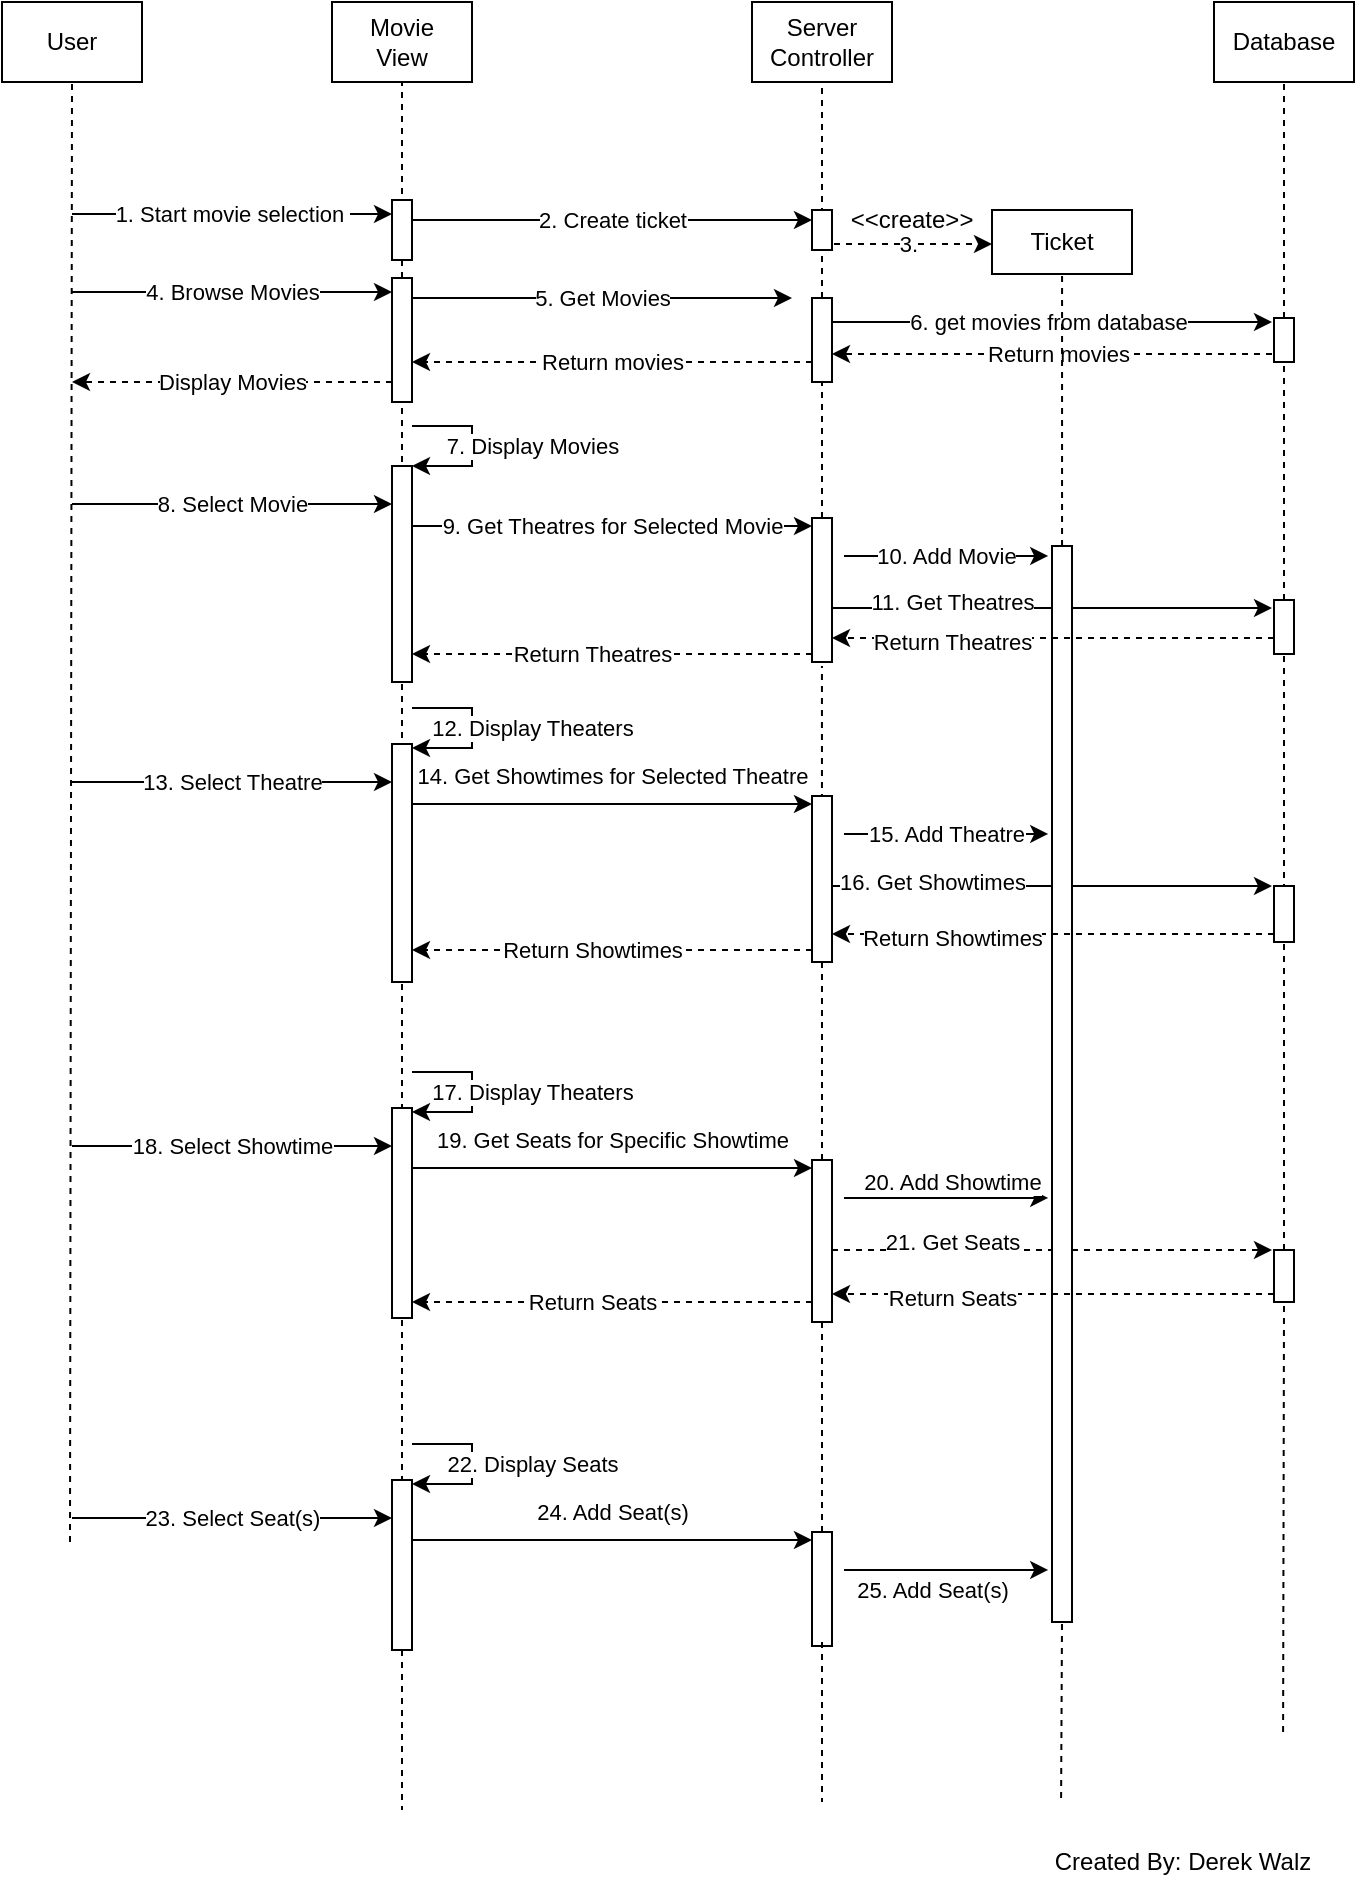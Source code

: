 <mxfile>
    <diagram id="HQVxqp-asWu2-7wyOobS" name="Page-1">
        <mxGraphModel dx="878" dy="733" grid="1" gridSize="10" guides="1" tooltips="1" connect="1" arrows="1" fold="1" page="1" pageScale="1" pageWidth="850" pageHeight="1100" background="#FFFFFF" math="0" shadow="0">
            <root>
                <mxCell id="0"/>
                <mxCell id="1" parent="0"/>
                <mxCell id="47" value="11. Get Theatres" style="endArrow=classic;html=1;rounded=0;labelBackgroundColor=#FFFFFF;fontColor=#000000;strokeColor=#000000;" parent="1" edge="1">
                    <mxGeometry x="-0.455" y="3" width="50" height="50" relative="1" as="geometry">
                        <mxPoint x="440" y="383" as="sourcePoint"/>
                        <mxPoint x="660" y="383" as="targetPoint"/>
                        <mxPoint as="offset"/>
                    </mxGeometry>
                </mxCell>
                <mxCell id="3" value="" style="endArrow=none;dashed=1;html=1;fontColor=#000000;strokeColor=#000000;entryX=0.5;entryY=1;entryDx=0;entryDy=0;" parent="1" target="86" edge="1">
                    <mxGeometry width="50" height="50" relative="1" as="geometry">
                        <mxPoint x="59" y="850" as="sourcePoint"/>
                        <mxPoint x="59" y="180" as="targetPoint"/>
                    </mxGeometry>
                </mxCell>
                <mxCell id="4" value="Movie&lt;br&gt;View" style="rounded=0;whiteSpace=wrap;html=1;fontColor=#000000;strokeColor=#000000;fillColor=#FFFFFF;" parent="1" vertex="1">
                    <mxGeometry x="190" y="80" width="70" height="40" as="geometry"/>
                </mxCell>
                <mxCell id="5" value="Server&lt;br&gt;Controller" style="rounded=0;whiteSpace=wrap;html=1;fontColor=#000000;strokeColor=#000000;fillColor=#FFFFFF;" parent="1" vertex="1">
                    <mxGeometry x="400" y="80" width="70" height="40" as="geometry"/>
                </mxCell>
                <mxCell id="6" value="Database" style="rounded=0;whiteSpace=wrap;html=1;fontColor=#000000;strokeColor=#000000;fillColor=#FFFFFF;" parent="1" vertex="1">
                    <mxGeometry x="631" y="80" width="70" height="40" as="geometry"/>
                </mxCell>
                <mxCell id="7" value="" style="endArrow=none;dashed=1;html=1;fontColor=#000000;strokeColor=#000000;entryX=0.5;entryY=1;entryDx=0;entryDy=0;startArrow=none;" parent="1" source="13" target="4" edge="1">
                    <mxGeometry width="50" height="50" relative="1" as="geometry">
                        <mxPoint x="225" y="570" as="sourcePoint"/>
                        <mxPoint x="225" y="180" as="targetPoint"/>
                    </mxGeometry>
                </mxCell>
                <mxCell id="8" value="" style="endArrow=none;dashed=1;html=1;fontColor=#000000;strokeColor=#000000;startArrow=none;" parent="1" source="15" edge="1">
                    <mxGeometry width="50" height="50" relative="1" as="geometry">
                        <mxPoint x="434.5" y="570" as="sourcePoint"/>
                        <mxPoint x="435" y="120" as="targetPoint"/>
                    </mxGeometry>
                </mxCell>
                <mxCell id="9" value="" style="endArrow=none;dashed=1;html=1;fontColor=#000000;strokeColor=#000000;startArrow=none;" parent="1" source="17" edge="1">
                    <mxGeometry width="50" height="50" relative="1" as="geometry">
                        <mxPoint x="665.5" y="570" as="sourcePoint"/>
                        <mxPoint x="666" y="120" as="targetPoint"/>
                    </mxGeometry>
                </mxCell>
                <mxCell id="12" value="5. Get Movies" style="endArrow=classic;html=1;labelBackgroundColor=#FFFFFF;fontColor=#000000;strokeColor=#000000;" parent="1" edge="1">
                    <mxGeometry width="50" height="50" relative="1" as="geometry">
                        <mxPoint x="230" y="228" as="sourcePoint"/>
                        <mxPoint x="420" y="228" as="targetPoint"/>
                    </mxGeometry>
                </mxCell>
                <mxCell id="13" value="" style="rounded=0;whiteSpace=wrap;html=1;fontColor=#000000;strokeColor=#000000;fillColor=#FFFFFF;" parent="1" vertex="1">
                    <mxGeometry x="220" y="218" width="10" height="62" as="geometry"/>
                </mxCell>
                <mxCell id="14" value="" style="endArrow=none;dashed=1;html=1;fontColor=#000000;strokeColor=#000000;entryX=0.5;entryY=1;entryDx=0;entryDy=0;" parent="1" target="13" edge="1">
                    <mxGeometry width="50" height="50" relative="1" as="geometry">
                        <mxPoint x="225" y="850" as="sourcePoint"/>
                        <mxPoint x="225" y="120" as="targetPoint"/>
                    </mxGeometry>
                </mxCell>
                <mxCell id="24" value="6. get movies from database" style="edgeStyle=none;html=1;labelBackgroundColor=#FFFFFF;fontColor=#000000;strokeColor=#000000;" parent="1" edge="1">
                    <mxGeometry relative="1" as="geometry">
                        <mxPoint x="660" y="240" as="targetPoint"/>
                        <mxPoint x="435" y="240" as="sourcePoint"/>
                    </mxGeometry>
                </mxCell>
                <mxCell id="15" value="" style="rounded=0;whiteSpace=wrap;html=1;fontColor=#000000;strokeColor=#000000;fillColor=#FFFFFF;" parent="1" vertex="1">
                    <mxGeometry x="430" y="228" width="10" height="42" as="geometry"/>
                </mxCell>
                <mxCell id="16" value="" style="endArrow=none;dashed=1;html=1;fontColor=#000000;strokeColor=#000000;startArrow=none;" parent="1" source="37" edge="1">
                    <mxGeometry width="50" height="50" relative="1" as="geometry">
                        <mxPoint x="434.5" y="604" as="sourcePoint"/>
                        <mxPoint x="435" y="270" as="targetPoint"/>
                    </mxGeometry>
                </mxCell>
                <mxCell id="88" value="Return movies" style="edgeStyle=none;html=1;entryX=1;entryY=0.75;entryDx=0;entryDy=0;strokeColor=#000000;dashed=1;labelBackgroundColor=#FFFFFF;fontColor=#000000;" parent="1" edge="1">
                    <mxGeometry relative="1" as="geometry">
                        <mxPoint x="666" y="256" as="sourcePoint"/>
                        <mxPoint x="440" y="256" as="targetPoint"/>
                    </mxGeometry>
                </mxCell>
                <mxCell id="17" value="" style="rounded=0;whiteSpace=wrap;html=1;fontColor=#000000;strokeColor=#000000;fillColor=#FFFFFF;" parent="1" vertex="1">
                    <mxGeometry x="661" y="238" width="10" height="22" as="geometry"/>
                </mxCell>
                <mxCell id="18" value="" style="endArrow=none;dashed=1;html=1;fontColor=#000000;strokeColor=#000000;startArrow=none;entryX=0.5;entryY=1;entryDx=0;entryDy=0;" parent="1" source="45" target="17" edge="1">
                    <mxGeometry width="50" height="50" relative="1" as="geometry">
                        <mxPoint x="665.5" y="604" as="sourcePoint"/>
                        <mxPoint x="666" y="294" as="targetPoint"/>
                    </mxGeometry>
                </mxCell>
                <mxCell id="23" value="4. Browse Movies" style="endArrow=classic;html=1;labelBackgroundColor=#FFFFFF;fontColor=#000000;strokeColor=#000000;" parent="1" edge="1">
                    <mxGeometry width="50" height="50" relative="1" as="geometry">
                        <mxPoint x="60" y="225" as="sourcePoint"/>
                        <mxPoint x="220" y="225" as="targetPoint"/>
                    </mxGeometry>
                </mxCell>
                <mxCell id="25" value="7. Display Movies" style="endArrow=classic;html=1;labelBackgroundColor=#FFFFFF;fontColor=#000000;strokeColor=#000000;edgeStyle=orthogonalEdgeStyle;rounded=0;" parent="1" edge="1">
                    <mxGeometry y="30" width="50" height="50" relative="1" as="geometry">
                        <mxPoint x="230" y="292" as="sourcePoint"/>
                        <mxPoint x="230" y="312" as="targetPoint"/>
                        <Array as="points">
                            <mxPoint x="260" y="292"/>
                            <mxPoint x="260" y="312"/>
                        </Array>
                        <mxPoint as="offset"/>
                    </mxGeometry>
                </mxCell>
                <mxCell id="26" value="" style="rounded=0;whiteSpace=wrap;html=1;fontColor=#000000;strokeColor=#000000;fillColor=#FFFFFF;" parent="1" vertex="1">
                    <mxGeometry x="220" y="312" width="10" height="108" as="geometry"/>
                </mxCell>
                <mxCell id="27" value="8. Select Movie" style="endArrow=classic;html=1;labelBackgroundColor=#FFFFFF;fontColor=#000000;strokeColor=#000000;" parent="1" edge="1">
                    <mxGeometry width="50" height="50" relative="1" as="geometry">
                        <mxPoint x="60" y="331" as="sourcePoint"/>
                        <mxPoint x="220" y="331" as="targetPoint"/>
                    </mxGeometry>
                </mxCell>
                <mxCell id="28" value="Ticket" style="rounded=0;whiteSpace=wrap;html=1;fontColor=#000000;strokeColor=#000000;fillColor=#FFFFFF;" parent="1" vertex="1">
                    <mxGeometry x="520" y="184" width="70" height="32" as="geometry"/>
                </mxCell>
                <mxCell id="29" value="2. Create ticket" style="endArrow=classic;html=1;labelBackgroundColor=#FFFFFF;fontColor=#000000;strokeColor=#000000;entryX=0;entryY=0.25;entryDx=0;entryDy=0;" parent="1" target="32" edge="1">
                    <mxGeometry width="50" height="50" relative="1" as="geometry">
                        <mxPoint x="230.0" y="189.0" as="sourcePoint"/>
                        <mxPoint x="420" y="189.0" as="targetPoint"/>
                    </mxGeometry>
                </mxCell>
                <mxCell id="30" value="" style="rounded=0;whiteSpace=wrap;html=1;fontColor=#000000;strokeColor=#000000;fillColor=#FFFFFF;" parent="1" vertex="1">
                    <mxGeometry x="220" y="179" width="10" height="30" as="geometry"/>
                </mxCell>
                <mxCell id="31" value="3." style="edgeStyle=none;html=1;labelBackgroundColor=#FFFFFF;fontColor=#000000;strokeColor=#000000;dashed=1;" parent="1" edge="1">
                    <mxGeometry relative="1" as="geometry">
                        <mxPoint x="520" y="201" as="targetPoint"/>
                        <mxPoint x="435" y="201" as="sourcePoint"/>
                    </mxGeometry>
                </mxCell>
                <mxCell id="32" value="" style="rounded=0;whiteSpace=wrap;html=1;fontColor=#000000;strokeColor=#000000;fillColor=#FFFFFF;" parent="1" vertex="1">
                    <mxGeometry x="430" y="184" width="10" height="20" as="geometry"/>
                </mxCell>
                <mxCell id="34" value="1. Start movie selection&amp;nbsp;" style="endArrow=classic;html=1;labelBackgroundColor=#FFFFFF;fontColor=#000000;strokeColor=#000000;" parent="1" edge="1">
                    <mxGeometry width="50" height="50" relative="1" as="geometry">
                        <mxPoint x="60.0" y="186" as="sourcePoint"/>
                        <mxPoint x="220.0" y="186" as="targetPoint"/>
                    </mxGeometry>
                </mxCell>
                <mxCell id="35" value="&amp;lt;&amp;lt;create&amp;gt;&amp;gt;" style="text;html=1;strokeColor=none;fillColor=none;align=center;verticalAlign=middle;whiteSpace=wrap;rounded=0;fontColor=#000000;" parent="1" vertex="1">
                    <mxGeometry x="450" y="174" width="60" height="30" as="geometry"/>
                </mxCell>
                <mxCell id="36" value="" style="endArrow=none;dashed=1;html=1;fontColor=#000000;strokeColor=#000000;startArrow=none;" parent="1" source="40" edge="1">
                    <mxGeometry width="50" height="50" relative="1" as="geometry">
                        <mxPoint x="555" y="570" as="sourcePoint"/>
                        <mxPoint x="555.035" y="216" as="targetPoint"/>
                    </mxGeometry>
                </mxCell>
                <mxCell id="38" value="9. Get Theatres for Selected Movie" style="endArrow=classic;html=1;labelBackgroundColor=#FFFFFF;fontColor=#000000;strokeColor=#000000;entryX=0;entryY=0;entryDx=0;entryDy=0;" parent="1" edge="1">
                    <mxGeometry width="50" height="50" relative="1" as="geometry">
                        <mxPoint x="230" y="342" as="sourcePoint"/>
                        <mxPoint x="430" y="342.0" as="targetPoint"/>
                    </mxGeometry>
                </mxCell>
                <mxCell id="37" value="" style="rounded=0;whiteSpace=wrap;html=1;fontColor=#000000;strokeColor=#000000;fillColor=#FFFFFF;" parent="1" vertex="1">
                    <mxGeometry x="430" y="338" width="10" height="72" as="geometry"/>
                </mxCell>
                <mxCell id="41" value="" style="endArrow=none;dashed=1;html=1;fontColor=#000000;strokeColor=#000000;entryX=0.5;entryY=1;entryDx=0;entryDy=0;" parent="1" target="40" edge="1">
                    <mxGeometry width="50" height="50" relative="1" as="geometry">
                        <mxPoint x="554.55" y="978" as="sourcePoint"/>
                        <mxPoint x="554.55" y="918" as="targetPoint"/>
                    </mxGeometry>
                </mxCell>
                <mxCell id="42" value="10. Add Movie" style="endArrow=classic;html=1;rounded=0;labelBackgroundColor=#FFFFFF;fontColor=#000000;strokeColor=#000000;entryX=-0.789;entryY=0.026;entryDx=0;entryDy=0;entryPerimeter=0;" parent="1" edge="1">
                    <mxGeometry width="50" height="50" relative="1" as="geometry">
                        <mxPoint x="446" y="357" as="sourcePoint"/>
                        <mxPoint x="548.11" y="356.992" as="targetPoint"/>
                    </mxGeometry>
                </mxCell>
                <mxCell id="44" value="" style="endArrow=none;dashed=1;html=1;fontColor=#000000;strokeColor=#000000;exitX=0.5;exitY=0;exitDx=0;exitDy=0;" parent="1" source="71" edge="1">
                    <mxGeometry width="50" height="50" relative="1" as="geometry">
                        <mxPoint x="434.5" y="616" as="sourcePoint"/>
                        <mxPoint x="434.97" y="412" as="targetPoint"/>
                    </mxGeometry>
                </mxCell>
                <mxCell id="45" value="" style="rounded=0;whiteSpace=wrap;html=1;fontColor=#000000;strokeColor=#000000;fillColor=#FFFFFF;" parent="1" vertex="1">
                    <mxGeometry x="661" y="379" width="10" height="27" as="geometry"/>
                </mxCell>
                <mxCell id="46" value="" style="endArrow=none;dashed=1;html=1;fontColor=#000000;strokeColor=#000000;entryX=0.5;entryY=1;entryDx=0;entryDy=0;exitX=0.5;exitY=0;exitDx=0;exitDy=0;" parent="1" source="74" target="45" edge="1">
                    <mxGeometry width="50" height="50" relative="1" as="geometry">
                        <mxPoint x="666" y="624" as="sourcePoint"/>
                        <mxPoint x="665.98" y="412" as="targetPoint"/>
                    </mxGeometry>
                </mxCell>
                <mxCell id="48" value="12. Display Theaters" style="endArrow=classic;html=1;labelBackgroundColor=#FFFFFF;fontColor=#000000;strokeColor=#000000;edgeStyle=orthogonalEdgeStyle;rounded=0;" parent="1" edge="1">
                    <mxGeometry y="30" width="50" height="50" relative="1" as="geometry">
                        <mxPoint x="230" y="433" as="sourcePoint"/>
                        <mxPoint x="230" y="453" as="targetPoint"/>
                        <Array as="points">
                            <mxPoint x="260" y="433"/>
                            <mxPoint x="260" y="453"/>
                        </Array>
                        <mxPoint as="offset"/>
                    </mxGeometry>
                </mxCell>
                <mxCell id="49" value="16. Get Showtimes" style="endArrow=classic;html=1;rounded=0;labelBackgroundColor=#FFFFFF;fontColor=#000000;strokeColor=#000000;" parent="1" edge="1">
                    <mxGeometry x="-0.545" y="2" width="50" height="50" relative="1" as="geometry">
                        <mxPoint x="440" y="522.0" as="sourcePoint"/>
                        <mxPoint x="660" y="522.0" as="targetPoint"/>
                        <mxPoint as="offset"/>
                    </mxGeometry>
                </mxCell>
                <mxCell id="50" value="" style="rounded=0;whiteSpace=wrap;html=1;fontColor=#000000;strokeColor=#000000;fillColor=#FFFFFF;" parent="1" vertex="1">
                    <mxGeometry x="220" y="451" width="10" height="119" as="geometry"/>
                </mxCell>
                <mxCell id="51" value="13. Select Theatre" style="endArrow=classic;html=1;labelBackgroundColor=#FFFFFF;fontColor=#000000;strokeColor=#000000;" parent="1" edge="1">
                    <mxGeometry width="50" height="50" relative="1" as="geometry">
                        <mxPoint x="60" y="470.0" as="sourcePoint"/>
                        <mxPoint x="220" y="470.0" as="targetPoint"/>
                    </mxGeometry>
                </mxCell>
                <mxCell id="52" value="14. Get Showtimes for Selected Theatre" style="endArrow=classic;html=1;labelBackgroundColor=#FFFFFF;fontColor=#000000;strokeColor=#000000;entryX=0;entryY=0;entryDx=0;entryDy=0;" parent="1" edge="1">
                    <mxGeometry y="14" width="50" height="50" relative="1" as="geometry">
                        <mxPoint x="230" y="481" as="sourcePoint"/>
                        <mxPoint x="430" y="481.0" as="targetPoint"/>
                        <mxPoint as="offset"/>
                    </mxGeometry>
                </mxCell>
                <mxCell id="53" value="" style="rounded=0;whiteSpace=wrap;html=1;fontColor=#000000;strokeColor=#000000;fillColor=#FFFFFF;" parent="1" vertex="1">
                    <mxGeometry x="430" y="477" width="10" height="83" as="geometry"/>
                </mxCell>
                <mxCell id="55" value="15. Add Theatre" style="endArrow=classic;html=1;rounded=0;labelBackgroundColor=#FFFFFF;fontColor=#000000;strokeColor=#000000;entryX=-0.789;entryY=0.026;entryDx=0;entryDy=0;entryPerimeter=0;" parent="1" edge="1">
                    <mxGeometry width="50" height="50" relative="1" as="geometry">
                        <mxPoint x="446" y="496" as="sourcePoint"/>
                        <mxPoint x="548.11" y="495.992" as="targetPoint"/>
                    </mxGeometry>
                </mxCell>
                <mxCell id="56" value="" style="rounded=0;whiteSpace=wrap;html=1;fontColor=#000000;strokeColor=#000000;fillColor=#FFFFFF;" parent="1" vertex="1">
                    <mxGeometry x="661" y="522" width="10" height="28" as="geometry"/>
                </mxCell>
                <mxCell id="66" value="17. Display Theaters" style="endArrow=classic;html=1;labelBackgroundColor=#FFFFFF;fontColor=#000000;strokeColor=#000000;edgeStyle=orthogonalEdgeStyle;rounded=0;" parent="1" edge="1">
                    <mxGeometry y="30" width="50" height="50" relative="1" as="geometry">
                        <mxPoint x="230" y="615" as="sourcePoint"/>
                        <mxPoint x="230" y="635" as="targetPoint"/>
                        <Array as="points">
                            <mxPoint x="260" y="615"/>
                            <mxPoint x="260" y="635"/>
                        </Array>
                        <mxPoint as="offset"/>
                    </mxGeometry>
                </mxCell>
                <mxCell id="67" value="21. Get Seats" style="endArrow=classic;html=1;rounded=0;labelBackgroundColor=#FFFFFF;fontColor=#000000;strokeColor=#000000;dashed=1;" parent="1" edge="1">
                    <mxGeometry x="-0.455" y="4" width="50" height="50" relative="1" as="geometry">
                        <mxPoint x="440" y="704" as="sourcePoint"/>
                        <mxPoint x="660" y="704" as="targetPoint"/>
                        <mxPoint as="offset"/>
                    </mxGeometry>
                </mxCell>
                <mxCell id="68" value="" style="rounded=0;whiteSpace=wrap;html=1;fontColor=#000000;strokeColor=#000000;fillColor=#FFFFFF;" parent="1" vertex="1">
                    <mxGeometry x="220" y="633" width="10" height="105" as="geometry"/>
                </mxCell>
                <mxCell id="69" value="18. Select Showtime" style="endArrow=classic;html=1;labelBackgroundColor=#FFFFFF;fontColor=#000000;strokeColor=#000000;" parent="1" edge="1">
                    <mxGeometry width="50" height="50" relative="1" as="geometry">
                        <mxPoint x="60" y="652" as="sourcePoint"/>
                        <mxPoint x="220" y="652" as="targetPoint"/>
                    </mxGeometry>
                </mxCell>
                <mxCell id="70" value="19. Get Seats for Specific Showtime" style="endArrow=classic;html=1;labelBackgroundColor=#FFFFFF;fontColor=#000000;strokeColor=#000000;entryX=0;entryY=0;entryDx=0;entryDy=0;" parent="1" edge="1">
                    <mxGeometry y="14" width="50" height="50" relative="1" as="geometry">
                        <mxPoint x="230" y="663" as="sourcePoint"/>
                        <mxPoint x="430" y="663.0" as="targetPoint"/>
                        <mxPoint as="offset"/>
                    </mxGeometry>
                </mxCell>
                <mxCell id="71" value="" style="rounded=0;whiteSpace=wrap;html=1;fontColor=#000000;strokeColor=#000000;fillColor=#FFFFFF;" parent="1" vertex="1">
                    <mxGeometry x="430" y="659" width="10" height="81" as="geometry"/>
                </mxCell>
                <mxCell id="72" value="" style="endArrow=none;dashed=1;html=1;fontColor=#000000;strokeColor=#000000;startArrow=none;entryX=0.5;entryY=0;entryDx=0;entryDy=0;" parent="1" target="81" edge="1">
                    <mxGeometry width="50" height="50" relative="1" as="geometry">
                        <mxPoint x="435" y="740" as="sourcePoint"/>
                        <mxPoint x="434.985" y="603" as="targetPoint"/>
                    </mxGeometry>
                </mxCell>
                <mxCell id="73" value="20. Add Showtime" style="endArrow=classic;html=1;rounded=0;labelBackgroundColor=#FFFFFF;fontColor=#000000;strokeColor=#000000;entryX=-0.789;entryY=0.026;entryDx=0;entryDy=0;entryPerimeter=0;" parent="1" edge="1">
                    <mxGeometry x="0.058" y="8" width="50" height="50" relative="1" as="geometry">
                        <mxPoint x="446" y="678" as="sourcePoint"/>
                        <mxPoint x="548.11" y="677.992" as="targetPoint"/>
                        <mxPoint as="offset"/>
                    </mxGeometry>
                </mxCell>
                <mxCell id="74" value="" style="rounded=0;whiteSpace=wrap;html=1;fontColor=#000000;strokeColor=#000000;fillColor=#FFFFFF;" parent="1" vertex="1">
                    <mxGeometry x="661" y="704" width="10" height="26" as="geometry"/>
                </mxCell>
                <mxCell id="76" value="22. Display Seats" style="endArrow=classic;html=1;labelBackgroundColor=#FFFFFF;fontColor=#000000;strokeColor=#000000;edgeStyle=orthogonalEdgeStyle;rounded=0;" parent="1" edge="1">
                    <mxGeometry y="30" width="50" height="50" relative="1" as="geometry">
                        <mxPoint x="230" y="801" as="sourcePoint"/>
                        <mxPoint x="230" y="821" as="targetPoint"/>
                        <Array as="points">
                            <mxPoint x="260" y="801"/>
                            <mxPoint x="260" y="821"/>
                        </Array>
                        <mxPoint as="offset"/>
                    </mxGeometry>
                </mxCell>
                <mxCell id="78" value="" style="rounded=0;whiteSpace=wrap;html=1;fontColor=#000000;strokeColor=#000000;fillColor=#FFFFFF;" parent="1" vertex="1">
                    <mxGeometry x="220" y="819" width="10" height="85" as="geometry"/>
                </mxCell>
                <mxCell id="79" value="23. Select Seat(s)" style="endArrow=classic;html=1;labelBackgroundColor=#FFFFFF;fontColor=#000000;strokeColor=#000000;" parent="1" edge="1">
                    <mxGeometry width="50" height="50" relative="1" as="geometry">
                        <mxPoint x="60" y="838" as="sourcePoint"/>
                        <mxPoint x="220" y="838" as="targetPoint"/>
                    </mxGeometry>
                </mxCell>
                <mxCell id="80" value="24. Add Seat(s)" style="endArrow=classic;html=1;labelBackgroundColor=#FFFFFF;fontColor=#000000;strokeColor=#000000;entryX=0;entryY=0;entryDx=0;entryDy=0;" parent="1" edge="1">
                    <mxGeometry y="14" width="50" height="50" relative="1" as="geometry">
                        <mxPoint x="230" y="849" as="sourcePoint"/>
                        <mxPoint x="430" y="849.0" as="targetPoint"/>
                        <mxPoint as="offset"/>
                    </mxGeometry>
                </mxCell>
                <mxCell id="81" value="" style="rounded=0;whiteSpace=wrap;html=1;fontColor=#000000;strokeColor=#000000;fillColor=#FFFFFF;" parent="1" vertex="1">
                    <mxGeometry x="430" y="845" width="10" height="57" as="geometry"/>
                </mxCell>
                <mxCell id="82" value="" style="endArrow=none;dashed=1;html=1;fontColor=#000000;strokeColor=#000000;startArrow=none;" parent="1" edge="1">
                    <mxGeometry width="50" height="50" relative="1" as="geometry">
                        <mxPoint x="435" y="900" as="sourcePoint"/>
                        <mxPoint x="435" y="980" as="targetPoint"/>
                    </mxGeometry>
                </mxCell>
                <mxCell id="83" value="25. Add Seat(s)" style="endArrow=classic;html=1;rounded=0;labelBackgroundColor=#FFFFFF;fontColor=#000000;strokeColor=#000000;entryX=-0.789;entryY=0.026;entryDx=0;entryDy=0;entryPerimeter=0;" parent="1" edge="1">
                    <mxGeometry x="-0.138" y="-10" width="50" height="50" relative="1" as="geometry">
                        <mxPoint x="446" y="864" as="sourcePoint"/>
                        <mxPoint x="548.11" y="863.992" as="targetPoint"/>
                        <mxPoint as="offset"/>
                    </mxGeometry>
                </mxCell>
                <mxCell id="85" value="" style="endArrow=none;dashed=1;html=1;fontColor=#000000;strokeColor=#000000;entryX=0.5;entryY=1;entryDx=0;entryDy=0;" parent="1" target="74" edge="1">
                    <mxGeometry width="50" height="50" relative="1" as="geometry">
                        <mxPoint x="665.55" y="945" as="sourcePoint"/>
                        <mxPoint x="665.55" y="721" as="targetPoint"/>
                    </mxGeometry>
                </mxCell>
                <mxCell id="40" value="" style="rounded=0;whiteSpace=wrap;html=1;fontColor=#000000;strokeColor=#000000;fillColor=#FFFFFF;" parent="1" vertex="1">
                    <mxGeometry x="550" y="352" width="10" height="538" as="geometry"/>
                </mxCell>
                <mxCell id="86" value="User" style="rounded=0;whiteSpace=wrap;html=1;fontColor=#000000;strokeColor=#000000;fillColor=#FFFFFF;" parent="1" vertex="1">
                    <mxGeometry x="25" y="80" width="70" height="40" as="geometry"/>
                </mxCell>
                <mxCell id="93" value="Return movies" style="edgeStyle=none;html=1;strokeColor=#000000;dashed=1;labelBackgroundColor=#FFFFFF;fontColor=#000000;" parent="1" edge="1">
                    <mxGeometry relative="1" as="geometry">
                        <mxPoint x="430" y="260" as="sourcePoint"/>
                        <mxPoint x="230" y="260" as="targetPoint"/>
                    </mxGeometry>
                </mxCell>
                <mxCell id="94" value="Display Movies" style="edgeStyle=none;html=1;strokeColor=#000000;dashed=1;labelBackgroundColor=#FFFFFF;fontColor=#000000;" parent="1" edge="1">
                    <mxGeometry relative="1" as="geometry">
                        <mxPoint x="220" y="270" as="sourcePoint"/>
                        <mxPoint x="60" y="270" as="targetPoint"/>
                    </mxGeometry>
                </mxCell>
                <mxCell id="95" value="Return Theatres" style="edgeStyle=none;html=1;strokeColor=#000000;dashed=1;labelBackgroundColor=#FFFFFF;fontColor=#000000;" parent="1" edge="1">
                    <mxGeometry x="0.457" y="2" relative="1" as="geometry">
                        <mxPoint x="661" y="398" as="sourcePoint"/>
                        <mxPoint x="440" y="398" as="targetPoint"/>
                        <mxPoint as="offset"/>
                    </mxGeometry>
                </mxCell>
                <mxCell id="97" value="Return Theatres" style="edgeStyle=none;html=1;strokeColor=#000000;dashed=1;labelBackgroundColor=#FFFFFF;fontColor=#000000;" parent="1" edge="1">
                    <mxGeometry x="0.1" relative="1" as="geometry">
                        <mxPoint x="430" y="406" as="sourcePoint"/>
                        <mxPoint x="230" y="406" as="targetPoint"/>
                        <mxPoint as="offset"/>
                    </mxGeometry>
                </mxCell>
                <mxCell id="99" value="Return Showtimes" style="edgeStyle=none;html=1;strokeColor=#000000;dashed=1;labelBackgroundColor=#FFFFFF;fontColor=#000000;" parent="1" edge="1">
                    <mxGeometry x="0.457" y="2" relative="1" as="geometry">
                        <mxPoint x="661" y="546" as="sourcePoint"/>
                        <mxPoint x="440" y="546" as="targetPoint"/>
                        <mxPoint as="offset"/>
                    </mxGeometry>
                </mxCell>
                <mxCell id="100" value="Return Showtimes" style="edgeStyle=none;html=1;strokeColor=#000000;dashed=1;labelBackgroundColor=#FFFFFF;fontColor=#000000;" parent="1" edge="1">
                    <mxGeometry x="0.1" relative="1" as="geometry">
                        <mxPoint x="430" y="554" as="sourcePoint"/>
                        <mxPoint x="230" y="554" as="targetPoint"/>
                        <mxPoint as="offset"/>
                    </mxGeometry>
                </mxCell>
                <mxCell id="102" value="Return Seats" style="edgeStyle=none;html=1;strokeColor=#000000;dashed=1;labelBackgroundColor=#FFFFFF;fontColor=#000000;" parent="1" edge="1">
                    <mxGeometry x="0.457" y="2" relative="1" as="geometry">
                        <mxPoint x="661" y="726" as="sourcePoint"/>
                        <mxPoint x="440" y="726" as="targetPoint"/>
                        <mxPoint as="offset"/>
                    </mxGeometry>
                </mxCell>
                <mxCell id="103" value="Return Seats" style="edgeStyle=none;html=1;strokeColor=#000000;dashed=1;labelBackgroundColor=#FFFFFF;fontColor=#000000;" parent="1" edge="1">
                    <mxGeometry x="0.1" relative="1" as="geometry">
                        <mxPoint x="430" y="730" as="sourcePoint"/>
                        <mxPoint x="230" y="730" as="targetPoint"/>
                        <mxPoint as="offset"/>
                    </mxGeometry>
                </mxCell>
                <mxCell id="105" value="" style="endArrow=none;dashed=1;html=1;fontColor=#000000;strokeColor=#000000;startArrow=none;" parent="1" edge="1">
                    <mxGeometry width="50" height="50" relative="1" as="geometry">
                        <mxPoint x="225" y="904" as="sourcePoint"/>
                        <mxPoint x="225" y="984" as="targetPoint"/>
                    </mxGeometry>
                </mxCell>
                <mxCell id="106" value="&lt;font color=&quot;#000000&quot;&gt;Created By: Derek Walz&lt;/font&gt;" style="text;html=1;align=center;verticalAlign=middle;resizable=0;points=[];autosize=1;strokeColor=none;fillColor=none;" vertex="1" parent="1">
                    <mxGeometry x="545" y="1000" width="140" height="20" as="geometry"/>
                </mxCell>
            </root>
        </mxGraphModel>
    </diagram>
</mxfile>